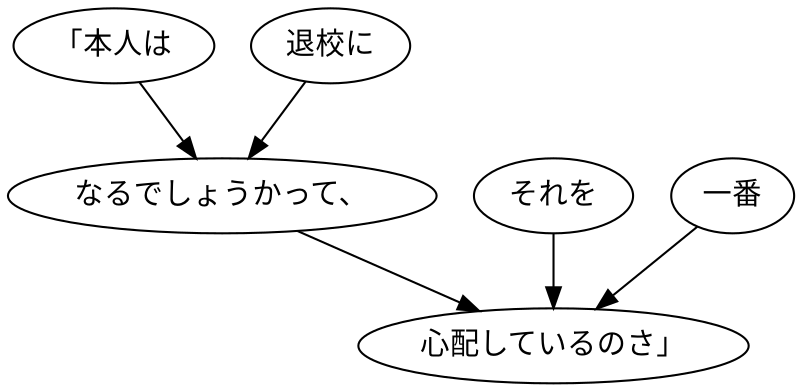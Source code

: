 digraph graph7557 {
	node0 [label="「本人は"];
	node1 [label="退校に"];
	node2 [label="なるでしょうかって、"];
	node3 [label="それを"];
	node4 [label="一番"];
	node5 [label="心配しているのさ」"];
	node0 -> node2;
	node1 -> node2;
	node2 -> node5;
	node3 -> node5;
	node4 -> node5;
}
